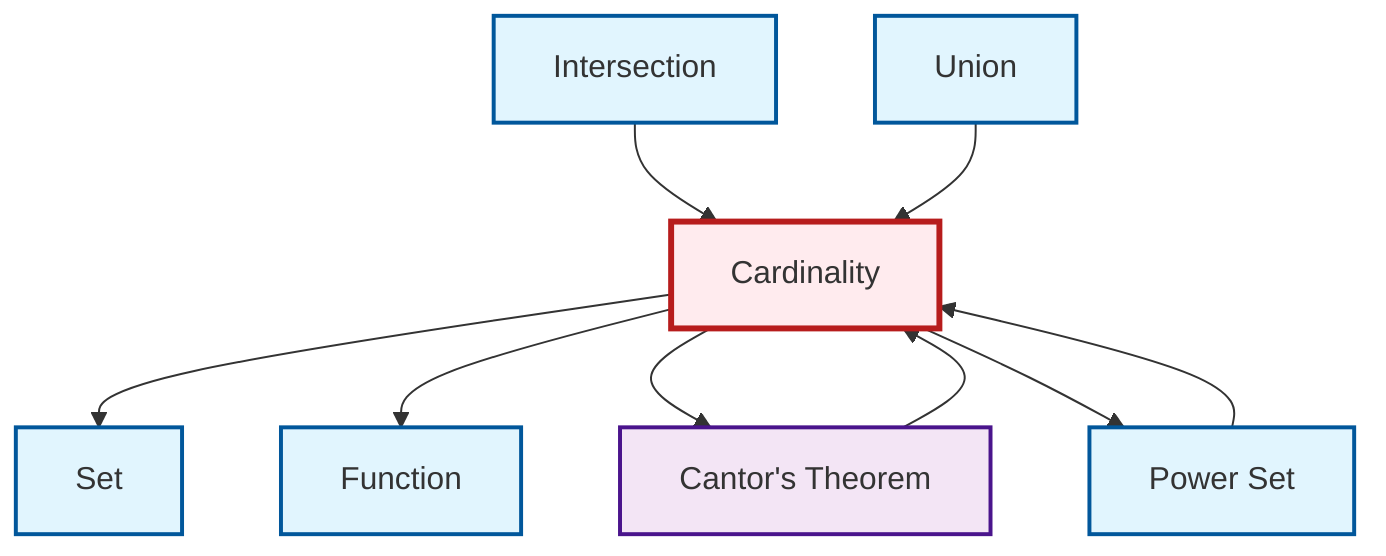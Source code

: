 graph TD
    classDef definition fill:#e1f5fe,stroke:#01579b,stroke-width:2px
    classDef theorem fill:#f3e5f5,stroke:#4a148c,stroke-width:2px
    classDef axiom fill:#fff3e0,stroke:#e65100,stroke-width:2px
    classDef example fill:#e8f5e9,stroke:#1b5e20,stroke-width:2px
    classDef current fill:#ffebee,stroke:#b71c1c,stroke-width:3px
    def-intersection["Intersection"]:::definition
    def-set["Set"]:::definition
    def-cardinality["Cardinality"]:::definition
    def-power-set["Power Set"]:::definition
    def-function["Function"]:::definition
    thm-cantor["Cantor's Theorem"]:::theorem
    def-union["Union"]:::definition
    thm-cantor --> def-cardinality
    def-cardinality --> def-set
    def-intersection --> def-cardinality
    def-power-set --> def-cardinality
    def-cardinality --> def-function
    def-cardinality --> thm-cantor
    def-cardinality --> def-power-set
    def-union --> def-cardinality
    class def-cardinality current